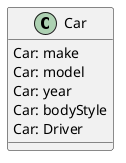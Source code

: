@startuml
'https://plantuml.com/object-diagram
class Car
{
Car: make
Car: model
Car: year
Car: bodyStyle
Car: Driver
}
@enduml

@startuml
class Driver
{
Driver: name
Driver: age
}
@enduml

@startuml
class main
{
}
@enduml
@startuml
main --> Driver
Driver -->Car
main --> Car

@enduml